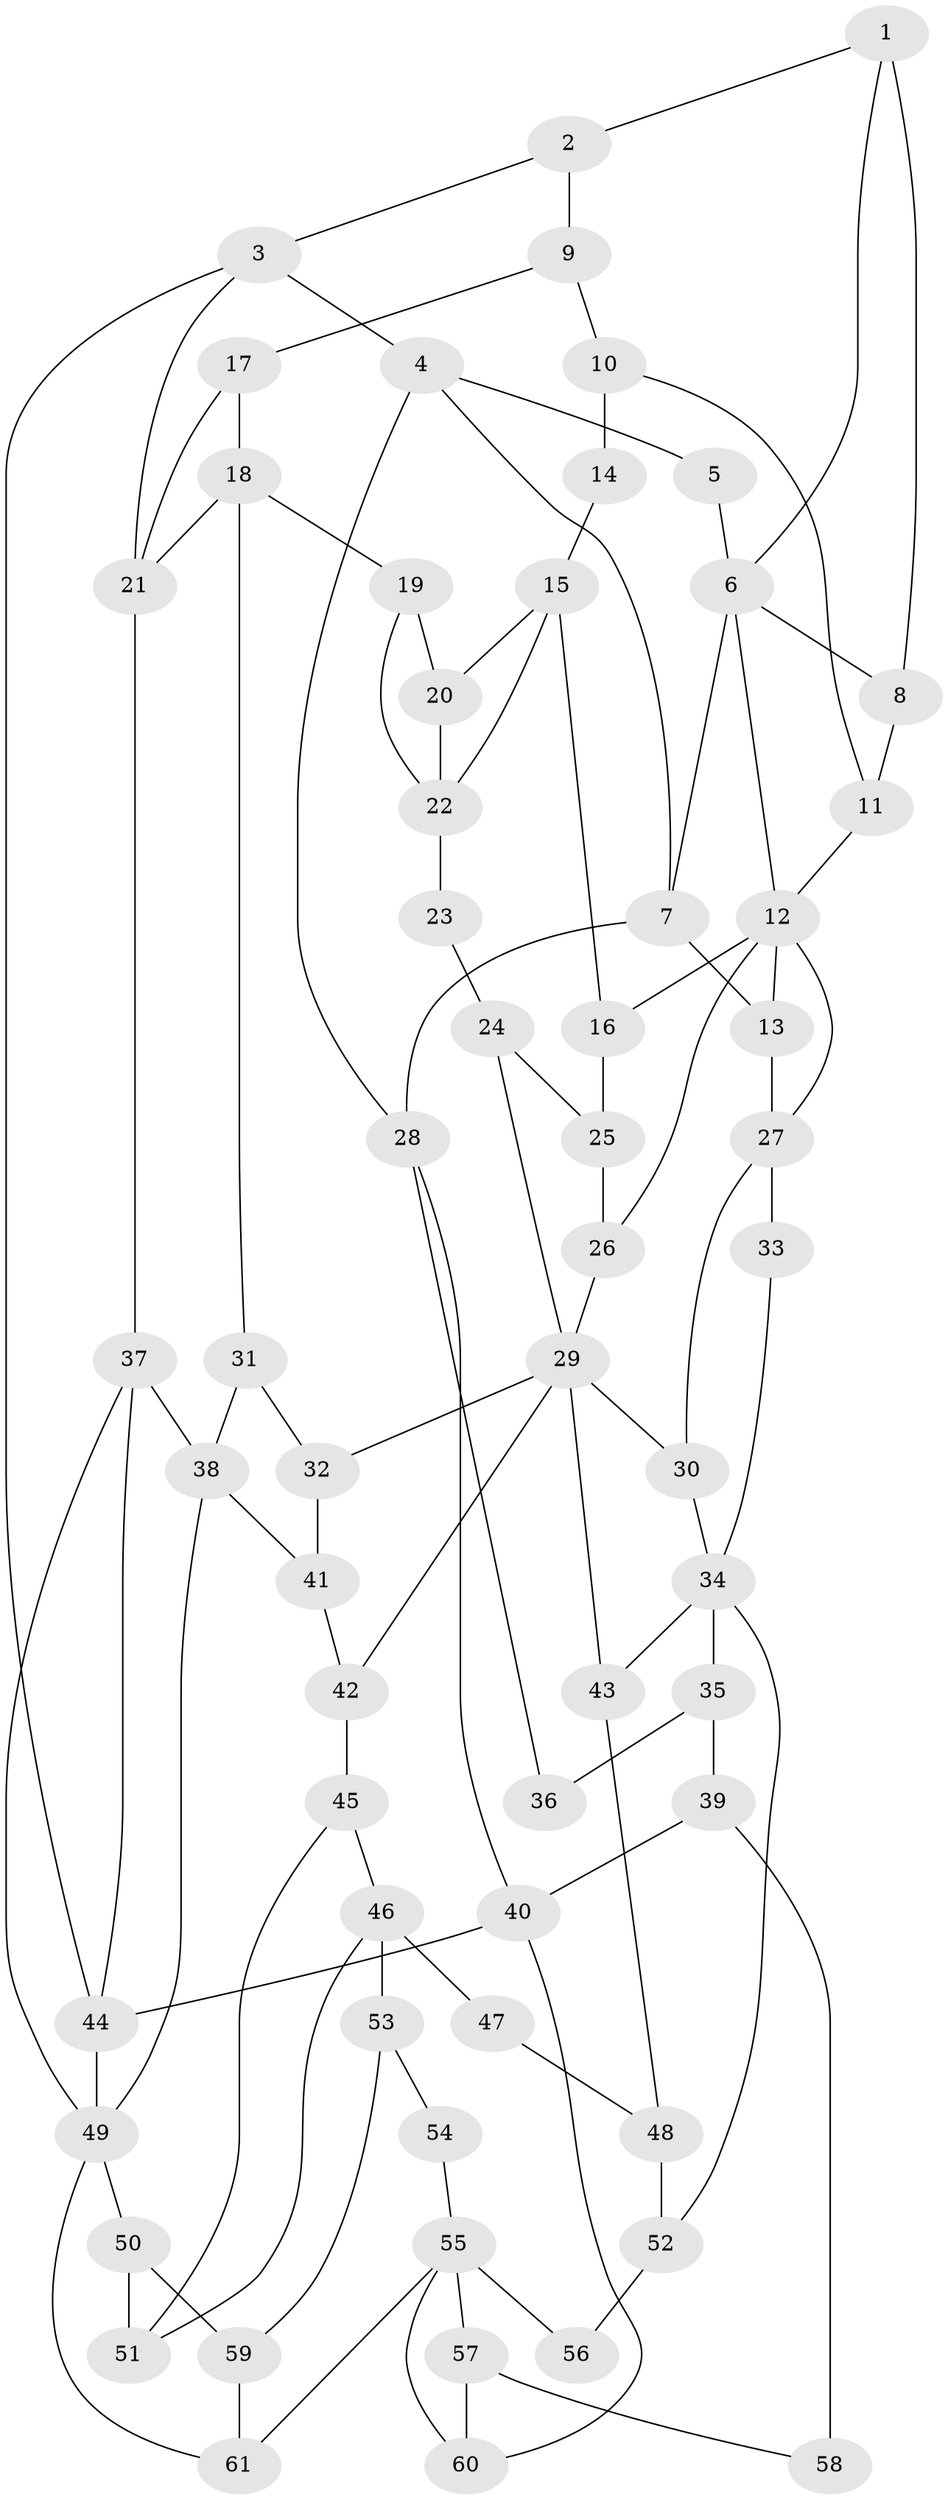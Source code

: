 // original degree distribution, {3: 0.01652892561983471, 4: 0.21487603305785125, 6: 0.19008264462809918, 5: 0.5785123966942148}
// Generated by graph-tools (version 1.1) at 2025/38/03/09/25 02:38:23]
// undirected, 61 vertices, 101 edges
graph export_dot {
graph [start="1"]
  node [color=gray90,style=filled];
  1;
  2;
  3;
  4;
  5;
  6;
  7;
  8;
  9;
  10;
  11;
  12;
  13;
  14;
  15;
  16;
  17;
  18;
  19;
  20;
  21;
  22;
  23;
  24;
  25;
  26;
  27;
  28;
  29;
  30;
  31;
  32;
  33;
  34;
  35;
  36;
  37;
  38;
  39;
  40;
  41;
  42;
  43;
  44;
  45;
  46;
  47;
  48;
  49;
  50;
  51;
  52;
  53;
  54;
  55;
  56;
  57;
  58;
  59;
  60;
  61;
  1 -- 2 [weight=1.0];
  1 -- 6 [weight=1.0];
  1 -- 8 [weight=2.0];
  2 -- 3 [weight=1.0];
  2 -- 9 [weight=1.0];
  3 -- 4 [weight=1.0];
  3 -- 21 [weight=1.0];
  3 -- 44 [weight=1.0];
  4 -- 5 [weight=1.0];
  4 -- 7 [weight=1.0];
  4 -- 28 [weight=1.0];
  5 -- 6 [weight=1.0];
  6 -- 7 [weight=1.0];
  6 -- 8 [weight=1.0];
  6 -- 12 [weight=1.0];
  7 -- 13 [weight=2.0];
  7 -- 28 [weight=2.0];
  8 -- 11 [weight=2.0];
  9 -- 10 [weight=1.0];
  9 -- 17 [weight=1.0];
  10 -- 11 [weight=1.0];
  10 -- 14 [weight=1.0];
  11 -- 12 [weight=1.0];
  12 -- 13 [weight=1.0];
  12 -- 16 [weight=1.0];
  12 -- 26 [weight=1.0];
  12 -- 27 [weight=1.0];
  13 -- 27 [weight=2.0];
  14 -- 15 [weight=2.0];
  15 -- 16 [weight=1.0];
  15 -- 20 [weight=1.0];
  15 -- 22 [weight=1.0];
  16 -- 25 [weight=1.0];
  17 -- 18 [weight=1.0];
  17 -- 21 [weight=1.0];
  18 -- 19 [weight=2.0];
  18 -- 21 [weight=1.0];
  18 -- 31 [weight=1.0];
  19 -- 20 [weight=3.0];
  19 -- 22 [weight=1.0];
  20 -- 22 [weight=2.0];
  21 -- 37 [weight=2.0];
  22 -- 23 [weight=2.0];
  23 -- 24 [weight=1.0];
  24 -- 25 [weight=1.0];
  24 -- 29 [weight=1.0];
  25 -- 26 [weight=1.0];
  26 -- 29 [weight=1.0];
  27 -- 30 [weight=1.0];
  27 -- 33 [weight=2.0];
  28 -- 36 [weight=1.0];
  28 -- 40 [weight=2.0];
  29 -- 30 [weight=1.0];
  29 -- 32 [weight=1.0];
  29 -- 42 [weight=1.0];
  29 -- 43 [weight=1.0];
  30 -- 34 [weight=1.0];
  31 -- 32 [weight=1.0];
  31 -- 38 [weight=1.0];
  32 -- 41 [weight=1.0];
  33 -- 34 [weight=1.0];
  34 -- 35 [weight=2.0];
  34 -- 43 [weight=1.0];
  34 -- 52 [weight=1.0];
  35 -- 36 [weight=2.0];
  35 -- 39 [weight=2.0];
  37 -- 38 [weight=2.0];
  37 -- 44 [weight=1.0];
  37 -- 49 [weight=1.0];
  38 -- 41 [weight=1.0];
  38 -- 49 [weight=1.0];
  39 -- 40 [weight=2.0];
  39 -- 58 [weight=2.0];
  40 -- 44 [weight=1.0];
  40 -- 60 [weight=1.0];
  41 -- 42 [weight=1.0];
  42 -- 45 [weight=1.0];
  43 -- 48 [weight=1.0];
  44 -- 49 [weight=1.0];
  45 -- 46 [weight=1.0];
  45 -- 51 [weight=1.0];
  46 -- 47 [weight=2.0];
  46 -- 51 [weight=1.0];
  46 -- 53 [weight=2.0];
  47 -- 48 [weight=1.0];
  48 -- 52 [weight=1.0];
  49 -- 50 [weight=1.0];
  49 -- 61 [weight=1.0];
  50 -- 51 [weight=1.0];
  50 -- 59 [weight=1.0];
  52 -- 56 [weight=1.0];
  53 -- 54 [weight=2.0];
  53 -- 59 [weight=1.0];
  54 -- 55 [weight=1.0];
  55 -- 56 [weight=2.0];
  55 -- 57 [weight=1.0];
  55 -- 60 [weight=1.0];
  55 -- 61 [weight=1.0];
  57 -- 58 [weight=1.0];
  57 -- 60 [weight=1.0];
  59 -- 61 [weight=1.0];
}

